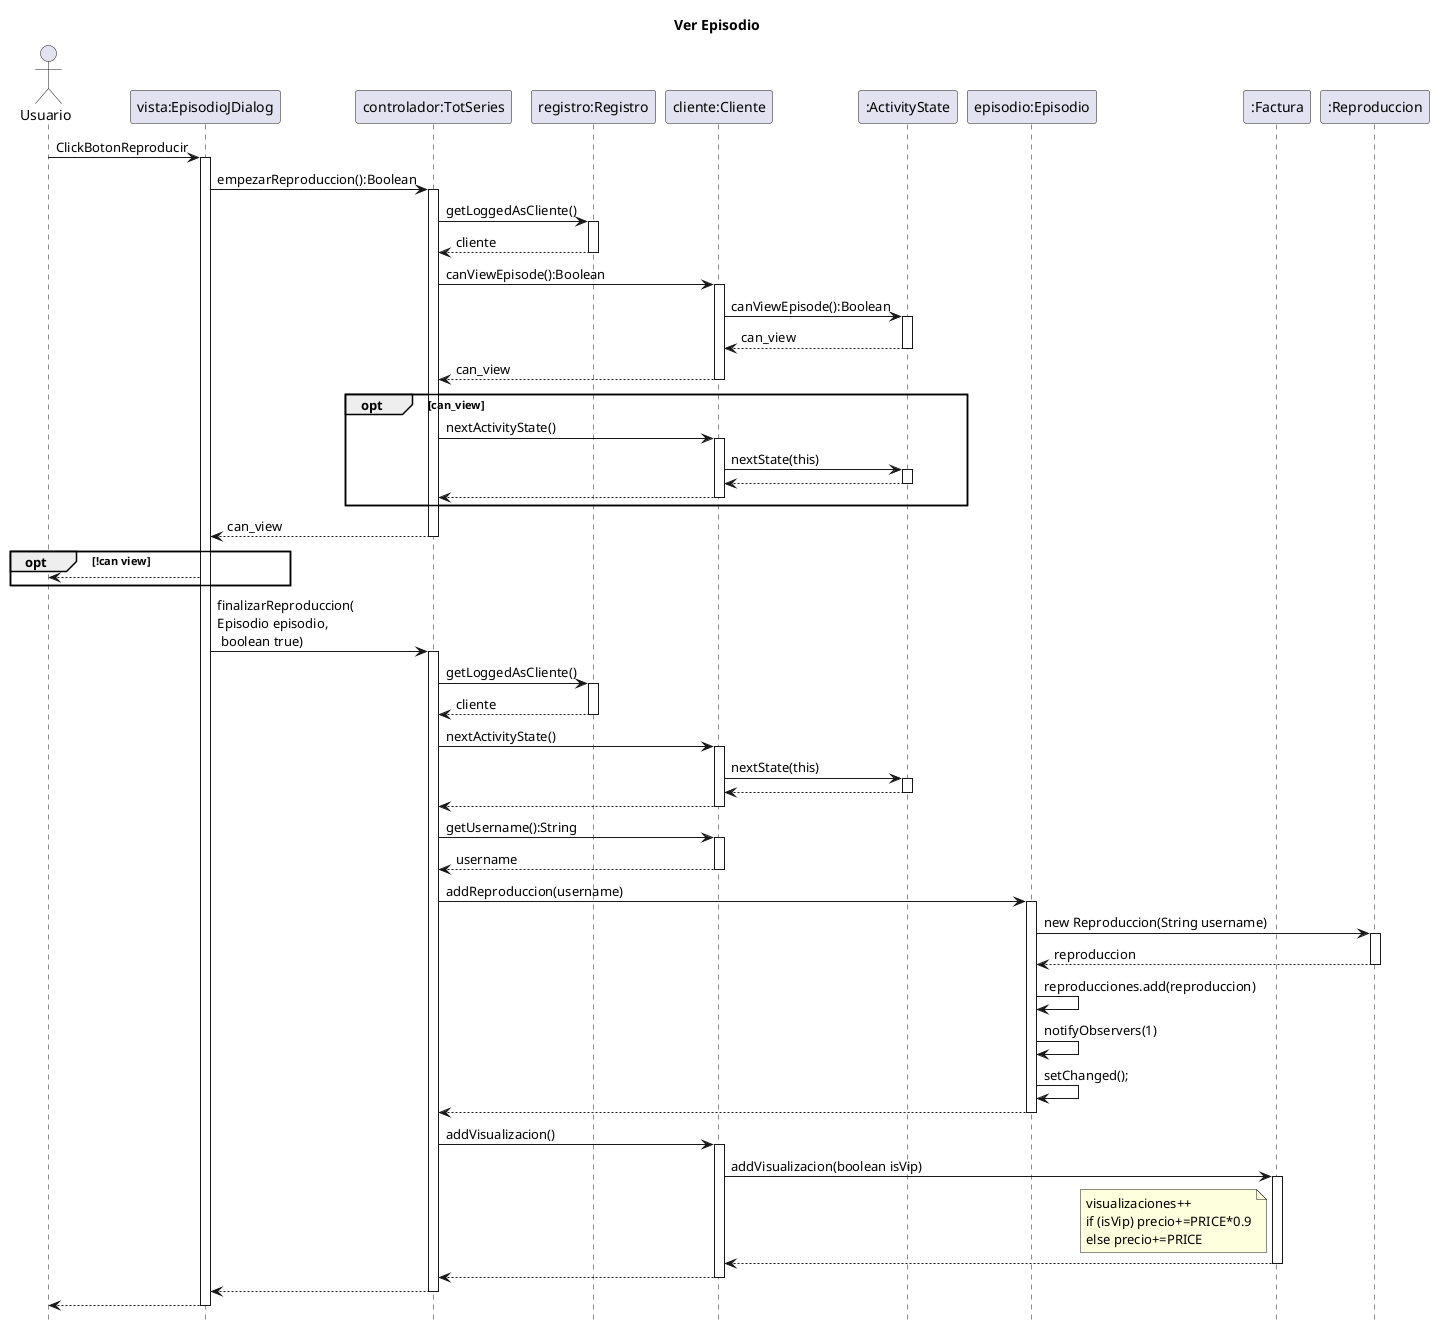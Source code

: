 @startuml
title		Ver Episodio
hide	footbox

actor	Usuario as usuario
participant "vista:EpisodioJDialog" as vista
participant "controlador:TotSeries" as totseries
participant "registro:Registro" as registro
participant "cliente:Cliente" as cliente
participant ":ActivityState" as state
participant "episodio:Episodio" as episodio
participant ":Factura" as factura
participant ":Reproduccion" as reproduccion

usuario -> vista : ClickBotonReproducir
activate vista
vista ->totseries : empezarReproduccion():Boolean
activate totseries
totseries -> registro : getLoggedAsCliente()
activate registro
registro --> totseries : cliente
deactivate registro
'
totseries -> cliente : canViewEpisode():Boolean
activate cliente
cliente -> state : canViewEpisode():Boolean
activate state
state --> cliente : can_view
deactivate state
cliente --> totseries : can_view
deactivate cliente
'  
opt can_view

    totseries -> cliente: nextActivityState()
    activate cliente
    cliente -> state:nextState(this)
    activate state
    state --> cliente
    deactivate state
    cliente --> totseries
    deactivate cliente
    
end opt

totseries -->vista: can_view
    deactivate totseries

opt !can view
    vista --> usuario
end opt

vista -> totseries : finalizarReproduccion(\nEpisodio episodio,\n boolean true)
activate totseries

totseries -> registro : getLoggedAsCliente()
activate registro
registro --> totseries : cliente
deactivate registro

totseries -> cliente : nextActivityState()
activate cliente
cliente -> state : nextState(this)
activate state
state --> cliente
deactivate state
cliente --> totseries
deactivate cliente

totseries -> cliente : getUsername():String
activate cliente
cliente -->totseries: username
deactivate cliente


totseries -> episodio :addReproduccion(username)
activate episodio
episodio -> reproduccion: new Reproduccion(String username)
activate reproduccion
reproduccion --> episodio: reproduccion
deactivate reproduccion
episodio ->episodio: reproducciones.add(reproduccion)
episodio ->episodio: notifyObservers(1)
episodio ->episodio: setChanged();
episodio --> totseries
deactivate episodio


totseries -> cliente: addVisualizacion()
activate cliente
cliente -> factura: addVisualizacion(boolean isVip)
activate factura
note left factura
    visualizaciones++
    if (isVip) precio+=PRICE*0.9
    else precio+=PRICE
end note
factura --> cliente
deactivate factura
cliente --> totseries
deactivate cliente

totseries --> vista
deactivate totseries
vista --> usuario
deactivate vista
@enduml
